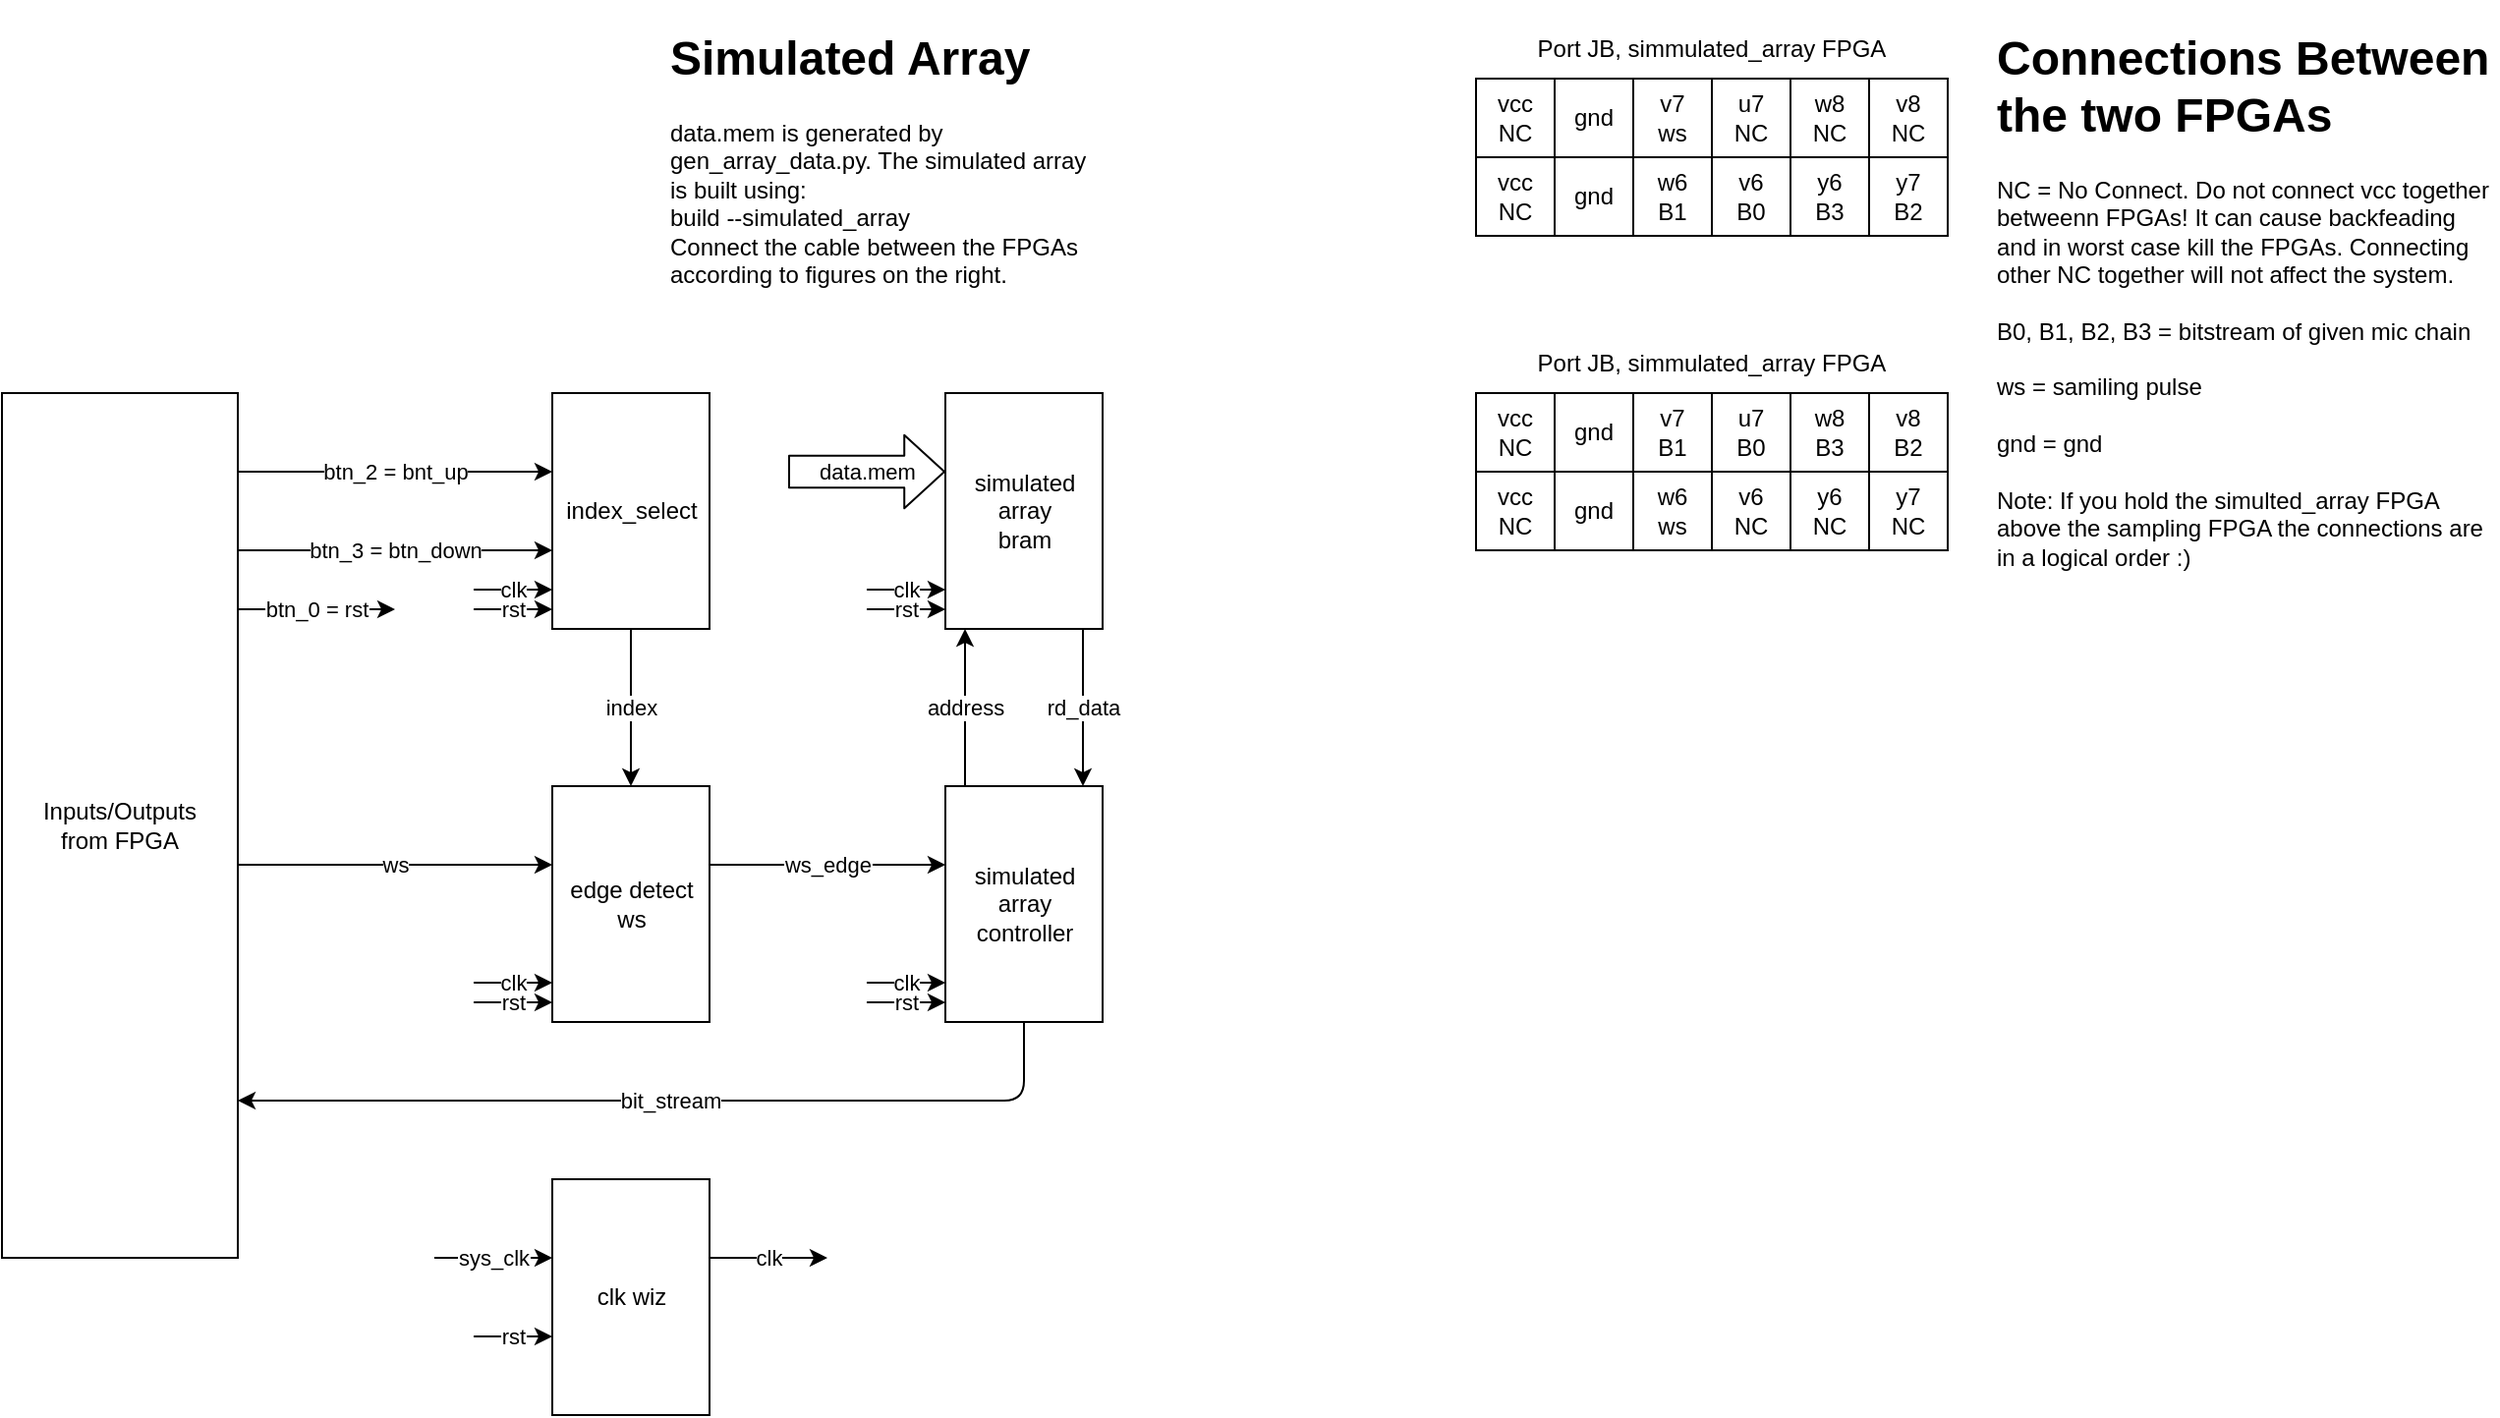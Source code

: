 <mxfile>
    <diagram id="6TS137X7uJbJxwhE5UwY" name="Page-1">
        <mxGraphModel dx="2120" dy="1768" grid="1" gridSize="10" guides="1" tooltips="1" connect="1" arrows="1" fold="1" page="1" pageScale="1" pageWidth="827" pageHeight="1169" math="0" shadow="0">
            <root>
                <mxCell id="0"/>
                <mxCell id="1" parent="0"/>
                <mxCell id="5" value="btn_2 = bnt_up" style="edgeStyle=none;html=1;" parent="1" edge="1">
                    <mxGeometry relative="1" as="geometry">
                        <mxPoint x="450" y="440" as="targetPoint"/>
                        <mxPoint x="290" y="440" as="sourcePoint"/>
                    </mxGeometry>
                </mxCell>
                <mxCell id="2" value="Inputs/Outputs&lt;br&gt;from FPGA" style="rounded=0;whiteSpace=wrap;html=1;" parent="1" vertex="1">
                    <mxGeometry x="170" y="400" width="120" height="440" as="geometry"/>
                </mxCell>
                <mxCell id="12" value="ws_edge" style="edgeStyle=none;html=1;exitX=0;exitY=0;exitDx=80;exitDy=40;exitPerimeter=0;" parent="1" source="3" edge="1">
                    <mxGeometry relative="1" as="geometry">
                        <mxPoint x="650" y="640" as="targetPoint"/>
                    </mxGeometry>
                </mxCell>
                <mxCell id="3" value="edge detect&lt;br&gt;ws" style="externalPins=0;recursiveResize=0;shadow=0;dashed=0;align=center;html=1;strokeWidth=1;shape=mxgraph.rtl.abstract.entity;container=1;collapsible=0;kind=sequential;drawPins=0;left=3;right=2;bottom=0;top=0;" parent="1" vertex="1">
                    <mxGeometry x="450" y="600" width="80" height="120" as="geometry"/>
                </mxCell>
                <mxCell id="7" value="index" style="edgeStyle=none;html=1;" parent="1" source="4" edge="1">
                    <mxGeometry relative="1" as="geometry">
                        <mxPoint x="490" y="600" as="targetPoint"/>
                    </mxGeometry>
                </mxCell>
                <mxCell id="4" value="index_select" style="externalPins=0;recursiveResize=0;shadow=0;dashed=0;align=center;html=1;strokeWidth=1;shape=mxgraph.rtl.abstract.entity;container=1;collapsible=0;kind=sequential;drawPins=0;left=3;right=2;bottom=0;top=0;" parent="1" vertex="1">
                    <mxGeometry x="450" y="400" width="80" height="120" as="geometry"/>
                </mxCell>
                <mxCell id="6" value="btn_3 = btn_down" style="edgeStyle=none;html=1;" parent="1" edge="1">
                    <mxGeometry relative="1" as="geometry">
                        <mxPoint x="450" y="480" as="targetPoint"/>
                        <mxPoint x="290" y="480" as="sourcePoint"/>
                    </mxGeometry>
                </mxCell>
                <mxCell id="8" value="ws" style="edgeStyle=none;html=1;" parent="1" edge="1">
                    <mxGeometry relative="1" as="geometry">
                        <mxPoint x="450" y="640.0" as="targetPoint"/>
                        <mxPoint x="290" y="640.0" as="sourcePoint"/>
                    </mxGeometry>
                </mxCell>
                <mxCell id="9" value="simulated&lt;br&gt;array&lt;br&gt;controller" style="externalPins=0;recursiveResize=0;shadow=0;dashed=0;align=center;html=1;strokeWidth=1;shape=mxgraph.rtl.abstract.entity;container=1;collapsible=0;kind=sequential;drawPins=0;left=3;right=2;bottom=0;top=0;" parent="1" vertex="1">
                    <mxGeometry x="650" y="600" width="80" height="120" as="geometry"/>
                </mxCell>
                <mxCell id="13" value="simulated&lt;br&gt;array&lt;br&gt;bram" style="externalPins=0;recursiveResize=0;shadow=0;dashed=0;align=center;html=1;strokeWidth=1;shape=mxgraph.rtl.abstract.entity;container=1;collapsible=0;kind=sequential;drawPins=0;left=3;right=2;bottom=0;top=0;" parent="1" vertex="1">
                    <mxGeometry x="650" y="400" width="80" height="120" as="geometry"/>
                </mxCell>
                <mxCell id="14" value="data.mem" style="shape=flexArrow;endArrow=classic;html=1;width=16.29;endSize=6.463;" parent="1" edge="1">
                    <mxGeometry width="50" height="50" relative="1" as="geometry">
                        <mxPoint x="570" y="440" as="sourcePoint"/>
                        <mxPoint x="650" y="440" as="targetPoint"/>
                    </mxGeometry>
                </mxCell>
                <mxCell id="15" value="address" style="edgeStyle=none;html=1;" parent="1" edge="1">
                    <mxGeometry relative="1" as="geometry">
                        <mxPoint x="660" y="600" as="sourcePoint"/>
                        <mxPoint x="660" y="520" as="targetPoint"/>
                    </mxGeometry>
                </mxCell>
                <mxCell id="16" value="rd_data" style="edgeStyle=none;html=1;" parent="1" edge="1">
                    <mxGeometry relative="1" as="geometry">
                        <mxPoint x="720" y="520" as="sourcePoint"/>
                        <mxPoint x="720" y="600" as="targetPoint"/>
                    </mxGeometry>
                </mxCell>
                <mxCell id="17" value="bit_stream" style="endArrow=classic;html=1;" parent="1" edge="1">
                    <mxGeometry width="50" height="50" relative="1" as="geometry">
                        <mxPoint x="690" y="720" as="sourcePoint"/>
                        <mxPoint x="290" y="760" as="targetPoint"/>
                        <Array as="points">
                            <mxPoint x="690" y="760"/>
                        </Array>
                    </mxGeometry>
                </mxCell>
                <mxCell id="20" value="clk" style="endArrow=classic;html=1;" parent="1" edge="1">
                    <mxGeometry width="50" height="50" relative="1" as="geometry">
                        <mxPoint x="410" y="500" as="sourcePoint"/>
                        <mxPoint x="450" y="500" as="targetPoint"/>
                    </mxGeometry>
                </mxCell>
                <mxCell id="21" value="rst" style="endArrow=classic;html=1;" parent="1" edge="1">
                    <mxGeometry width="50" height="50" relative="1" as="geometry">
                        <mxPoint x="410" y="510" as="sourcePoint"/>
                        <mxPoint x="450" y="510" as="targetPoint"/>
                    </mxGeometry>
                </mxCell>
                <mxCell id="22" value="clk" style="endArrow=classic;html=1;" parent="1" edge="1">
                    <mxGeometry width="50" height="50" relative="1" as="geometry">
                        <mxPoint x="410" y="700" as="sourcePoint"/>
                        <mxPoint x="450" y="700" as="targetPoint"/>
                    </mxGeometry>
                </mxCell>
                <mxCell id="23" value="rst" style="endArrow=classic;html=1;" parent="1" edge="1">
                    <mxGeometry width="50" height="50" relative="1" as="geometry">
                        <mxPoint x="410" y="710" as="sourcePoint"/>
                        <mxPoint x="450" y="710" as="targetPoint"/>
                    </mxGeometry>
                </mxCell>
                <mxCell id="24" value="clk" style="endArrow=classic;html=1;" parent="1" edge="1">
                    <mxGeometry width="50" height="50" relative="1" as="geometry">
                        <mxPoint x="610" y="700" as="sourcePoint"/>
                        <mxPoint x="650" y="700" as="targetPoint"/>
                    </mxGeometry>
                </mxCell>
                <mxCell id="25" value="rst" style="endArrow=classic;html=1;" parent="1" edge="1">
                    <mxGeometry width="50" height="50" relative="1" as="geometry">
                        <mxPoint x="610" y="710" as="sourcePoint"/>
                        <mxPoint x="650" y="710" as="targetPoint"/>
                    </mxGeometry>
                </mxCell>
                <mxCell id="26" value="clk" style="endArrow=classic;html=1;" parent="1" edge="1">
                    <mxGeometry width="50" height="50" relative="1" as="geometry">
                        <mxPoint x="610" y="500" as="sourcePoint"/>
                        <mxPoint x="650" y="500" as="targetPoint"/>
                    </mxGeometry>
                </mxCell>
                <mxCell id="27" value="rst" style="endArrow=classic;html=1;" parent="1" edge="1">
                    <mxGeometry width="50" height="50" relative="1" as="geometry">
                        <mxPoint x="610" y="510" as="sourcePoint"/>
                        <mxPoint x="650" y="510" as="targetPoint"/>
                    </mxGeometry>
                </mxCell>
                <mxCell id="28" value="btn_0 = rst" style="endArrow=classic;html=1;" parent="1" edge="1">
                    <mxGeometry width="50" height="50" relative="1" as="geometry">
                        <mxPoint x="290.0" y="510" as="sourcePoint"/>
                        <mxPoint x="370" y="510" as="targetPoint"/>
                    </mxGeometry>
                </mxCell>
                <mxCell id="29" value="clk wiz" style="externalPins=0;recursiveResize=0;shadow=0;dashed=0;align=center;html=1;strokeWidth=1;shape=mxgraph.rtl.abstract.entity;container=1;collapsible=0;kind=sequential;drawPins=0;left=3;right=2;bottom=0;top=0;" parent="1" vertex="1">
                    <mxGeometry x="450" y="800" width="80" height="120" as="geometry"/>
                </mxCell>
                <mxCell id="30" value="sys_clk" style="endArrow=classic;html=1;" parent="1" edge="1">
                    <mxGeometry width="50" height="50" relative="1" as="geometry">
                        <mxPoint x="390" y="840" as="sourcePoint"/>
                        <mxPoint x="450" y="840" as="targetPoint"/>
                    </mxGeometry>
                </mxCell>
                <mxCell id="31" value="clk" style="endArrow=classic;html=1;" parent="1" edge="1">
                    <mxGeometry width="50" height="50" relative="1" as="geometry">
                        <mxPoint x="530.0" y="840" as="sourcePoint"/>
                        <mxPoint x="590" y="840" as="targetPoint"/>
                    </mxGeometry>
                </mxCell>
                <mxCell id="32" value="rst" style="endArrow=classic;html=1;" parent="1" edge="1">
                    <mxGeometry width="50" height="50" relative="1" as="geometry">
                        <mxPoint x="410.0" y="880" as="sourcePoint"/>
                        <mxPoint x="450" y="880" as="targetPoint"/>
                    </mxGeometry>
                </mxCell>
                <mxCell id="33" value="&lt;h1&gt;Simulated Array&lt;/h1&gt;&lt;div&gt;data.mem is generated by gen_array_data.py. The simulated array is built using:&lt;br&gt;build --simulated_array&lt;br&gt;&lt;/div&gt;&lt;div&gt;Connect the cable between the FPGAs according to figures on the right.&amp;nbsp;&amp;nbsp;&lt;/div&gt;" style="text;html=1;strokeColor=none;fillColor=none;spacing=5;spacingTop=-20;whiteSpace=wrap;overflow=hidden;rounded=0;" parent="1" vertex="1">
                    <mxGeometry x="505" y="210" width="230" height="150" as="geometry"/>
                </mxCell>
                <mxCell id="34" value="vcc&lt;br&gt;NC" style="rounded=0;whiteSpace=wrap;html=1;" parent="1" vertex="1">
                    <mxGeometry x="920" y="240" width="40" height="40" as="geometry"/>
                </mxCell>
                <mxCell id="35" value="gnd" style="rounded=0;whiteSpace=wrap;html=1;" parent="1" vertex="1">
                    <mxGeometry x="960" y="240" width="40" height="40" as="geometry"/>
                </mxCell>
                <mxCell id="36" value="Port JB, simmulated_array FPGA" style="text;html=1;strokeColor=none;fillColor=none;align=center;verticalAlign=middle;whiteSpace=wrap;rounded=0;" parent="1" vertex="1">
                    <mxGeometry x="920" y="210" width="240" height="30" as="geometry"/>
                </mxCell>
                <mxCell id="43" value="vcc&lt;br&gt;NC" style="rounded=0;whiteSpace=wrap;html=1;" parent="1" vertex="1">
                    <mxGeometry x="920" y="280" width="40" height="40" as="geometry"/>
                </mxCell>
                <mxCell id="44" value="gnd" style="rounded=0;whiteSpace=wrap;html=1;" parent="1" vertex="1">
                    <mxGeometry x="960" y="280" width="40" height="40" as="geometry"/>
                </mxCell>
                <mxCell id="49" value="vcc&lt;br&gt;NC" style="rounded=0;whiteSpace=wrap;html=1;" parent="1" vertex="1">
                    <mxGeometry x="920" y="400" width="40" height="40" as="geometry"/>
                </mxCell>
                <mxCell id="50" value="gnd" style="rounded=0;whiteSpace=wrap;html=1;" parent="1" vertex="1">
                    <mxGeometry x="960" y="400" width="40" height="40" as="geometry"/>
                </mxCell>
                <mxCell id="51" value="Port JB, simmulated_array FPGA" style="text;html=1;strokeColor=none;fillColor=none;align=center;verticalAlign=middle;whiteSpace=wrap;rounded=0;" parent="1" vertex="1">
                    <mxGeometry x="920" y="370" width="240" height="30" as="geometry"/>
                </mxCell>
                <mxCell id="52" value="v7&lt;br&gt;B1" style="rounded=0;whiteSpace=wrap;html=1;" parent="1" vertex="1">
                    <mxGeometry x="1000" y="400" width="40" height="40" as="geometry"/>
                </mxCell>
                <mxCell id="53" value="u7&lt;br&gt;B0" style="rounded=0;whiteSpace=wrap;html=1;" parent="1" vertex="1">
                    <mxGeometry x="1040" y="400" width="40" height="40" as="geometry"/>
                </mxCell>
                <mxCell id="54" value="w8&lt;br&gt;B3" style="rounded=0;whiteSpace=wrap;html=1;" parent="1" vertex="1">
                    <mxGeometry x="1080" y="400" width="40" height="40" as="geometry"/>
                </mxCell>
                <mxCell id="55" value="v8&lt;br&gt;B2" style="rounded=0;whiteSpace=wrap;html=1;" parent="1" vertex="1">
                    <mxGeometry x="1120" y="400" width="40" height="40" as="geometry"/>
                </mxCell>
                <mxCell id="56" value="vcc&lt;br&gt;NC" style="rounded=0;whiteSpace=wrap;html=1;" parent="1" vertex="1">
                    <mxGeometry x="920" y="440" width="40" height="40" as="geometry"/>
                </mxCell>
                <mxCell id="57" value="gnd" style="rounded=0;whiteSpace=wrap;html=1;" parent="1" vertex="1">
                    <mxGeometry x="960" y="440" width="40" height="40" as="geometry"/>
                </mxCell>
                <mxCell id="58" value="w6&lt;br&gt;ws" style="rounded=0;whiteSpace=wrap;html=1;" parent="1" vertex="1">
                    <mxGeometry x="1000" y="440" width="40" height="40" as="geometry"/>
                </mxCell>
                <mxCell id="59" value="v6&lt;br&gt;NC" style="rounded=0;whiteSpace=wrap;html=1;" parent="1" vertex="1">
                    <mxGeometry x="1040" y="440" width="40" height="40" as="geometry"/>
                </mxCell>
                <mxCell id="60" value="y6&lt;br&gt;NC" style="rounded=0;whiteSpace=wrap;html=1;" parent="1" vertex="1">
                    <mxGeometry x="1080" y="440" width="40" height="40" as="geometry"/>
                </mxCell>
                <mxCell id="61" value="y7&lt;br&gt;NC" style="rounded=0;whiteSpace=wrap;html=1;" parent="1" vertex="1">
                    <mxGeometry x="1120" y="440" width="40" height="40" as="geometry"/>
                </mxCell>
                <mxCell id="62" value="v7&lt;br&gt;ws" style="rounded=0;whiteSpace=wrap;html=1;" parent="1" vertex="1">
                    <mxGeometry x="1000" y="240" width="40" height="40" as="geometry"/>
                </mxCell>
                <mxCell id="63" value="u7&lt;br&gt;NC" style="rounded=0;whiteSpace=wrap;html=1;" parent="1" vertex="1">
                    <mxGeometry x="1040" y="240" width="40" height="40" as="geometry"/>
                </mxCell>
                <mxCell id="64" value="w8&lt;br&gt;NC" style="rounded=0;whiteSpace=wrap;html=1;" parent="1" vertex="1">
                    <mxGeometry x="1080" y="240" width="40" height="40" as="geometry"/>
                </mxCell>
                <mxCell id="65" value="v8&lt;br&gt;NC" style="rounded=0;whiteSpace=wrap;html=1;" parent="1" vertex="1">
                    <mxGeometry x="1120" y="240" width="40" height="40" as="geometry"/>
                </mxCell>
                <mxCell id="66" value="w6&lt;br&gt;B1" style="rounded=0;whiteSpace=wrap;html=1;" parent="1" vertex="1">
                    <mxGeometry x="1000" y="280" width="40" height="40" as="geometry"/>
                </mxCell>
                <mxCell id="67" value="v6&lt;br&gt;B0" style="rounded=0;whiteSpace=wrap;html=1;" parent="1" vertex="1">
                    <mxGeometry x="1040" y="280" width="40" height="40" as="geometry"/>
                </mxCell>
                <mxCell id="68" value="y6&lt;br&gt;B3" style="rounded=0;whiteSpace=wrap;html=1;" parent="1" vertex="1">
                    <mxGeometry x="1080" y="280" width="40" height="40" as="geometry"/>
                </mxCell>
                <mxCell id="69" value="y7&lt;br&gt;B2" style="rounded=0;whiteSpace=wrap;html=1;" parent="1" vertex="1">
                    <mxGeometry x="1120" y="280" width="40" height="40" as="geometry"/>
                </mxCell>
                <mxCell id="70" value="&lt;h1&gt;Connections Between the two FPGAs&lt;/h1&gt;&lt;div&gt;NC = No Connect. Do not connect vcc together betweenn FPGAs! It can cause backfeading and in worst case kill the FPGAs. Connecting other NC together will not affect the system.&amp;nbsp;&lt;/div&gt;&lt;div&gt;&lt;br&gt;&lt;/div&gt;&lt;div&gt;B0, B1, B2, B3 = bitstream of given mic chain&lt;/div&gt;&lt;div&gt;&lt;br&gt;&lt;/div&gt;&lt;div&gt;ws = samiling pulse&lt;/div&gt;&lt;div&gt;&lt;br&gt;&lt;/div&gt;&lt;div&gt;gnd = gnd&lt;/div&gt;&lt;div&gt;&lt;br&gt;&lt;/div&gt;&lt;div&gt;Note: If you hold the simulted_array FPGA above the sampling FPGA the connections are in a logical order :)&lt;/div&gt;" style="text;html=1;strokeColor=none;fillColor=none;spacing=5;spacingTop=-20;whiteSpace=wrap;overflow=hidden;rounded=0;" parent="1" vertex="1">
                    <mxGeometry x="1180" y="210" width="260" height="290" as="geometry"/>
                </mxCell>
            </root>
        </mxGraphModel>
    </diagram>
</mxfile>